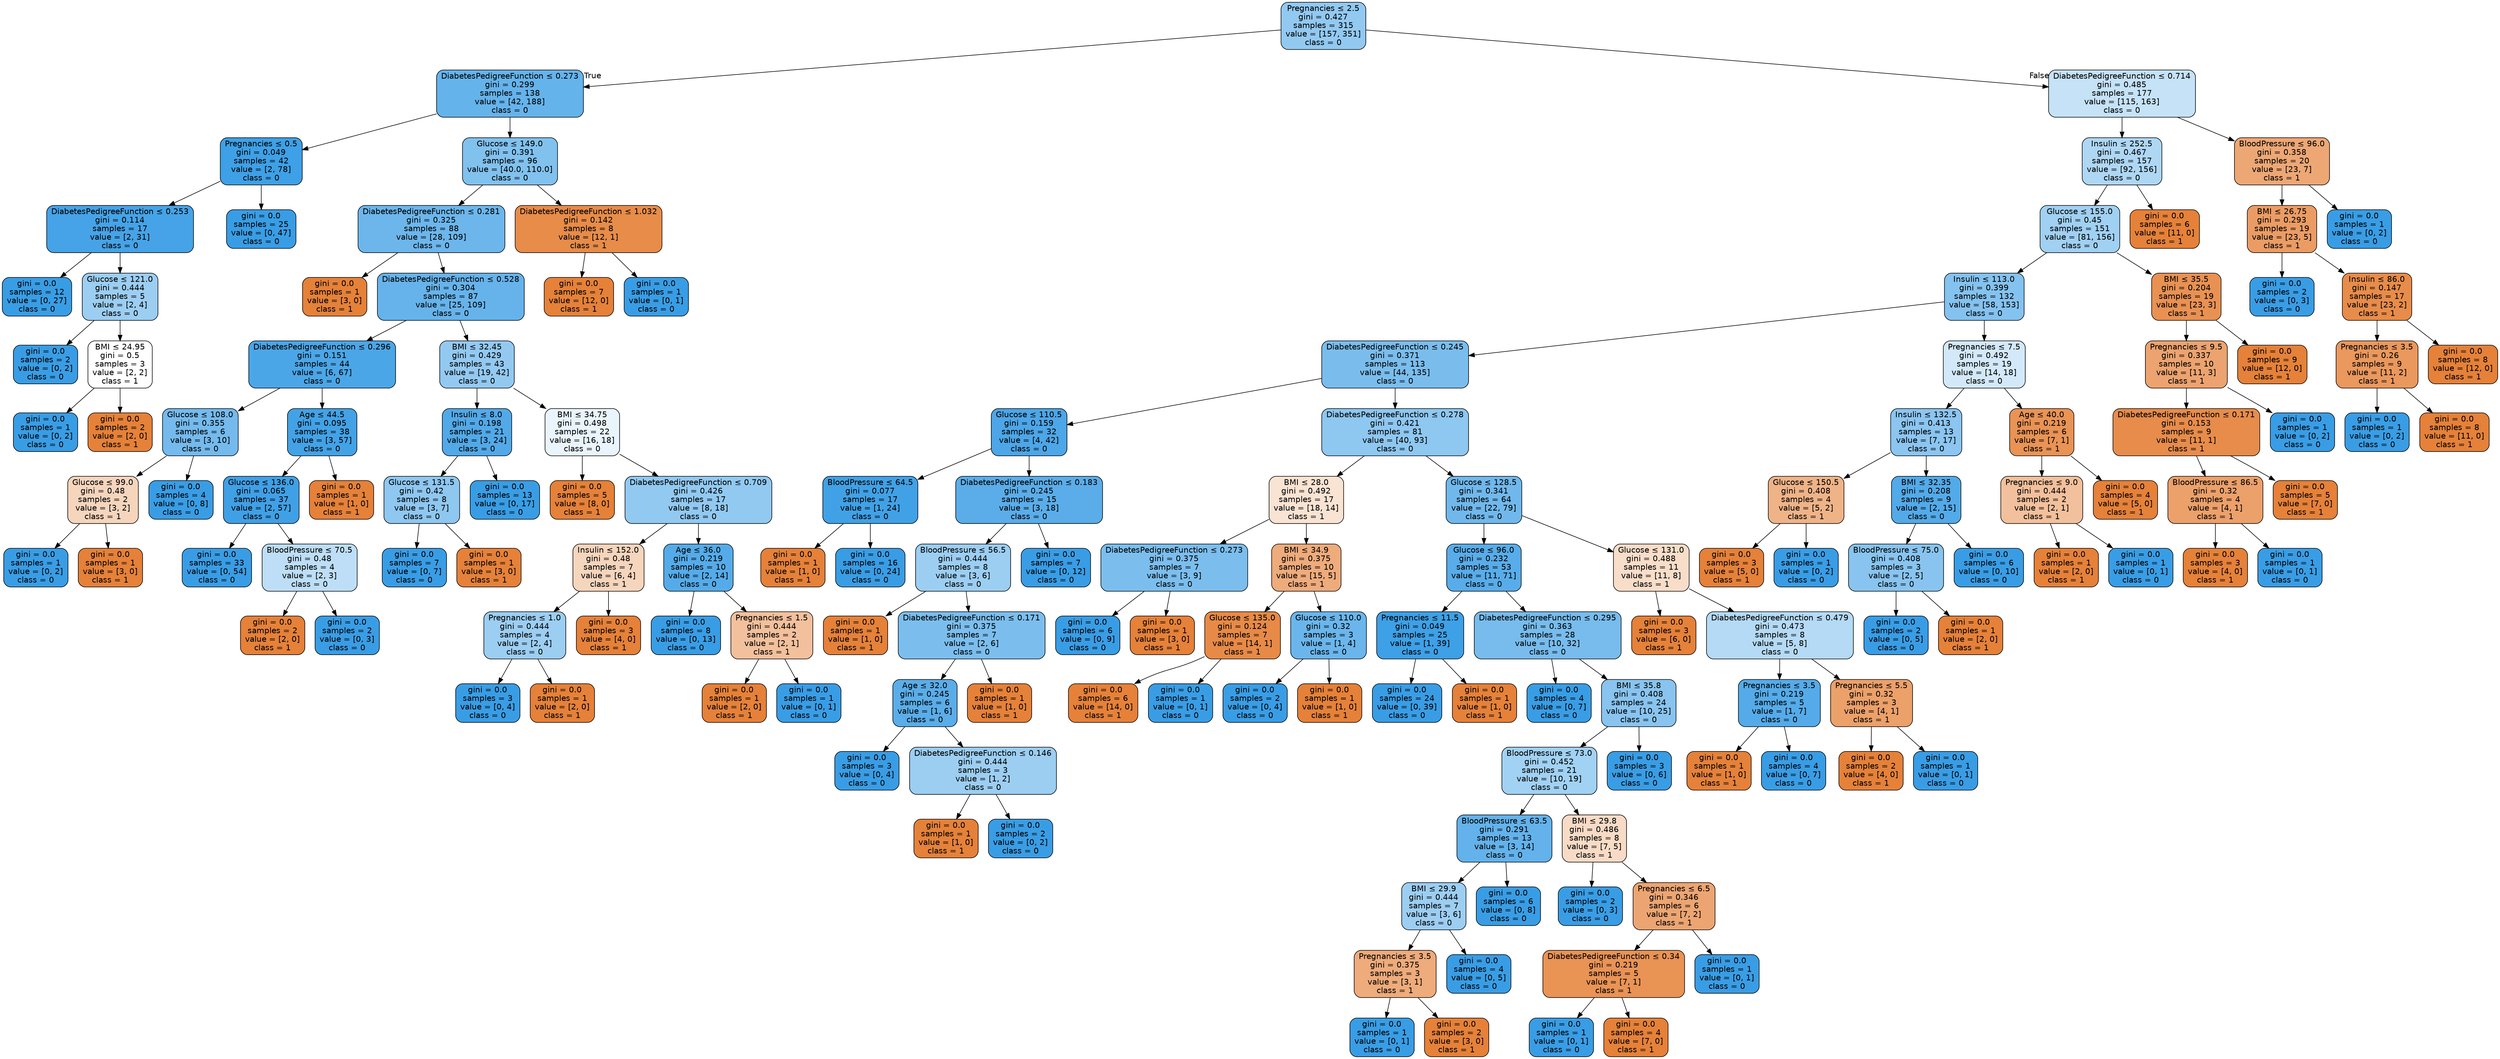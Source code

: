digraph Tree {
node [shape=box, style="filled, rounded", color="black", fontname="helvetica"] ;
edge [fontname="helvetica"] ;
0 [label=<Pregnancies &le; 2.5<br/>gini = 0.427<br/>samples = 315<br/>value = [157, 351]<br/>class = 0>, fillcolor="#92c9f1"] ;
1 [label=<DiabetesPedigreeFunction &le; 0.273<br/>gini = 0.299<br/>samples = 138<br/>value = [42, 188]<br/>class = 0>, fillcolor="#65b3eb"] ;
0 -> 1 [labeldistance=2.5, labelangle=45, headlabel="True"] ;
2 [label=<Pregnancies &le; 0.5<br/>gini = 0.049<br/>samples = 42<br/>value = [2, 78]<br/>class = 0>, fillcolor="#3ea0e6"] ;
1 -> 2 ;
3 [label=<DiabetesPedigreeFunction &le; 0.253<br/>gini = 0.114<br/>samples = 17<br/>value = [2, 31]<br/>class = 0>, fillcolor="#46a3e7"] ;
2 -> 3 ;
4 [label=<gini = 0.0<br/>samples = 12<br/>value = [0, 27]<br/>class = 0>, fillcolor="#399de5"] ;
3 -> 4 ;
5 [label=<Glucose &le; 121.0<br/>gini = 0.444<br/>samples = 5<br/>value = [2, 4]<br/>class = 0>, fillcolor="#9ccef2"] ;
3 -> 5 ;
6 [label=<gini = 0.0<br/>samples = 2<br/>value = [0, 2]<br/>class = 0>, fillcolor="#399de5"] ;
5 -> 6 ;
7 [label=<BMI &le; 24.95<br/>gini = 0.5<br/>samples = 3<br/>value = [2, 2]<br/>class = 1>, fillcolor="#ffffff"] ;
5 -> 7 ;
8 [label=<gini = 0.0<br/>samples = 1<br/>value = [0, 2]<br/>class = 0>, fillcolor="#399de5"] ;
7 -> 8 ;
9 [label=<gini = 0.0<br/>samples = 2<br/>value = [2, 0]<br/>class = 1>, fillcolor="#e58139"] ;
7 -> 9 ;
10 [label=<gini = 0.0<br/>samples = 25<br/>value = [0, 47]<br/>class = 0>, fillcolor="#399de5"] ;
2 -> 10 ;
11 [label=<Glucose &le; 149.0<br/>gini = 0.391<br/>samples = 96<br/>value = [40.0, 110.0]<br/>class = 0>, fillcolor="#81c1ee"] ;
1 -> 11 ;
12 [label=<DiabetesPedigreeFunction &le; 0.281<br/>gini = 0.325<br/>samples = 88<br/>value = [28, 109]<br/>class = 0>, fillcolor="#6cb6ec"] ;
11 -> 12 ;
13 [label=<gini = 0.0<br/>samples = 1<br/>value = [3, 0]<br/>class = 1>, fillcolor="#e58139"] ;
12 -> 13 ;
14 [label=<DiabetesPedigreeFunction &le; 0.528<br/>gini = 0.304<br/>samples = 87<br/>value = [25, 109]<br/>class = 0>, fillcolor="#66b3eb"] ;
12 -> 14 ;
15 [label=<DiabetesPedigreeFunction &le; 0.296<br/>gini = 0.151<br/>samples = 44<br/>value = [6, 67]<br/>class = 0>, fillcolor="#4ba6e7"] ;
14 -> 15 ;
16 [label=<Glucose &le; 108.0<br/>gini = 0.355<br/>samples = 6<br/>value = [3, 10]<br/>class = 0>, fillcolor="#74baed"] ;
15 -> 16 ;
17 [label=<Glucose &le; 99.0<br/>gini = 0.48<br/>samples = 2<br/>value = [3, 2]<br/>class = 1>, fillcolor="#f6d5bd"] ;
16 -> 17 ;
18 [label=<gini = 0.0<br/>samples = 1<br/>value = [0, 2]<br/>class = 0>, fillcolor="#399de5"] ;
17 -> 18 ;
19 [label=<gini = 0.0<br/>samples = 1<br/>value = [3, 0]<br/>class = 1>, fillcolor="#e58139"] ;
17 -> 19 ;
20 [label=<gini = 0.0<br/>samples = 4<br/>value = [0, 8]<br/>class = 0>, fillcolor="#399de5"] ;
16 -> 20 ;
21 [label=<Age &le; 44.5<br/>gini = 0.095<br/>samples = 38<br/>value = [3, 57]<br/>class = 0>, fillcolor="#43a2e6"] ;
15 -> 21 ;
22 [label=<Glucose &le; 136.0<br/>gini = 0.065<br/>samples = 37<br/>value = [2, 57]<br/>class = 0>, fillcolor="#40a0e6"] ;
21 -> 22 ;
23 [label=<gini = 0.0<br/>samples = 33<br/>value = [0, 54]<br/>class = 0>, fillcolor="#399de5"] ;
22 -> 23 ;
24 [label=<BloodPressure &le; 70.5<br/>gini = 0.48<br/>samples = 4<br/>value = [2, 3]<br/>class = 0>, fillcolor="#bddef6"] ;
22 -> 24 ;
25 [label=<gini = 0.0<br/>samples = 2<br/>value = [2, 0]<br/>class = 1>, fillcolor="#e58139"] ;
24 -> 25 ;
26 [label=<gini = 0.0<br/>samples = 2<br/>value = [0, 3]<br/>class = 0>, fillcolor="#399de5"] ;
24 -> 26 ;
27 [label=<gini = 0.0<br/>samples = 1<br/>value = [1, 0]<br/>class = 1>, fillcolor="#e58139"] ;
21 -> 27 ;
28 [label=<BMI &le; 32.45<br/>gini = 0.429<br/>samples = 43<br/>value = [19, 42]<br/>class = 0>, fillcolor="#93c9f1"] ;
14 -> 28 ;
29 [label=<Insulin &le; 8.0<br/>gini = 0.198<br/>samples = 21<br/>value = [3, 24]<br/>class = 0>, fillcolor="#52a9e8"] ;
28 -> 29 ;
30 [label=<Glucose &le; 131.5<br/>gini = 0.42<br/>samples = 8<br/>value = [3, 7]<br/>class = 0>, fillcolor="#8ec7f0"] ;
29 -> 30 ;
31 [label=<gini = 0.0<br/>samples = 7<br/>value = [0, 7]<br/>class = 0>, fillcolor="#399de5"] ;
30 -> 31 ;
32 [label=<gini = 0.0<br/>samples = 1<br/>value = [3, 0]<br/>class = 1>, fillcolor="#e58139"] ;
30 -> 32 ;
33 [label=<gini = 0.0<br/>samples = 13<br/>value = [0, 17]<br/>class = 0>, fillcolor="#399de5"] ;
29 -> 33 ;
34 [label=<BMI &le; 34.75<br/>gini = 0.498<br/>samples = 22<br/>value = [16, 18]<br/>class = 0>, fillcolor="#e9f4fc"] ;
28 -> 34 ;
35 [label=<gini = 0.0<br/>samples = 5<br/>value = [8, 0]<br/>class = 1>, fillcolor="#e58139"] ;
34 -> 35 ;
36 [label=<DiabetesPedigreeFunction &le; 0.709<br/>gini = 0.426<br/>samples = 17<br/>value = [8, 18]<br/>class = 0>, fillcolor="#91c9f1"] ;
34 -> 36 ;
37 [label=<Insulin &le; 152.0<br/>gini = 0.48<br/>samples = 7<br/>value = [6, 4]<br/>class = 1>, fillcolor="#f6d5bd"] ;
36 -> 37 ;
38 [label=<Pregnancies &le; 1.0<br/>gini = 0.444<br/>samples = 4<br/>value = [2, 4]<br/>class = 0>, fillcolor="#9ccef2"] ;
37 -> 38 ;
39 [label=<gini = 0.0<br/>samples = 3<br/>value = [0, 4]<br/>class = 0>, fillcolor="#399de5"] ;
38 -> 39 ;
40 [label=<gini = 0.0<br/>samples = 1<br/>value = [2, 0]<br/>class = 1>, fillcolor="#e58139"] ;
38 -> 40 ;
41 [label=<gini = 0.0<br/>samples = 3<br/>value = [4, 0]<br/>class = 1>, fillcolor="#e58139"] ;
37 -> 41 ;
42 [label=<Age &le; 36.0<br/>gini = 0.219<br/>samples = 10<br/>value = [2, 14]<br/>class = 0>, fillcolor="#55abe9"] ;
36 -> 42 ;
43 [label=<gini = 0.0<br/>samples = 8<br/>value = [0, 13]<br/>class = 0>, fillcolor="#399de5"] ;
42 -> 43 ;
44 [label=<Pregnancies &le; 1.5<br/>gini = 0.444<br/>samples = 2<br/>value = [2, 1]<br/>class = 1>, fillcolor="#f2c09c"] ;
42 -> 44 ;
45 [label=<gini = 0.0<br/>samples = 1<br/>value = [2, 0]<br/>class = 1>, fillcolor="#e58139"] ;
44 -> 45 ;
46 [label=<gini = 0.0<br/>samples = 1<br/>value = [0, 1]<br/>class = 0>, fillcolor="#399de5"] ;
44 -> 46 ;
47 [label=<DiabetesPedigreeFunction &le; 1.032<br/>gini = 0.142<br/>samples = 8<br/>value = [12, 1]<br/>class = 1>, fillcolor="#e78c49"] ;
11 -> 47 ;
48 [label=<gini = 0.0<br/>samples = 7<br/>value = [12, 0]<br/>class = 1>, fillcolor="#e58139"] ;
47 -> 48 ;
49 [label=<gini = 0.0<br/>samples = 1<br/>value = [0, 1]<br/>class = 0>, fillcolor="#399de5"] ;
47 -> 49 ;
50 [label=<DiabetesPedigreeFunction &le; 0.714<br/>gini = 0.485<br/>samples = 177<br/>value = [115, 163]<br/>class = 0>, fillcolor="#c5e2f7"] ;
0 -> 50 [labeldistance=2.5, labelangle=-45, headlabel="False"] ;
51 [label=<Insulin &le; 252.5<br/>gini = 0.467<br/>samples = 157<br/>value = [92, 156]<br/>class = 0>, fillcolor="#aed7f4"] ;
50 -> 51 ;
52 [label=<Glucose &le; 155.0<br/>gini = 0.45<br/>samples = 151<br/>value = [81, 156]<br/>class = 0>, fillcolor="#a0d0f2"] ;
51 -> 52 ;
53 [label=<Insulin &le; 113.0<br/>gini = 0.399<br/>samples = 132<br/>value = [58, 153]<br/>class = 0>, fillcolor="#84c2ef"] ;
52 -> 53 ;
54 [label=<DiabetesPedigreeFunction &le; 0.245<br/>gini = 0.371<br/>samples = 113<br/>value = [44, 135]<br/>class = 0>, fillcolor="#7abded"] ;
53 -> 54 ;
55 [label=<Glucose &le; 110.5<br/>gini = 0.159<br/>samples = 32<br/>value = [4, 42]<br/>class = 0>, fillcolor="#4ca6e7"] ;
54 -> 55 ;
56 [label=<BloodPressure &le; 64.5<br/>gini = 0.077<br/>samples = 17<br/>value = [1, 24]<br/>class = 0>, fillcolor="#41a1e6"] ;
55 -> 56 ;
57 [label=<gini = 0.0<br/>samples = 1<br/>value = [1, 0]<br/>class = 1>, fillcolor="#e58139"] ;
56 -> 57 ;
58 [label=<gini = 0.0<br/>samples = 16<br/>value = [0, 24]<br/>class = 0>, fillcolor="#399de5"] ;
56 -> 58 ;
59 [label=<DiabetesPedigreeFunction &le; 0.183<br/>gini = 0.245<br/>samples = 15<br/>value = [3, 18]<br/>class = 0>, fillcolor="#5aade9"] ;
55 -> 59 ;
60 [label=<BloodPressure &le; 56.5<br/>gini = 0.444<br/>samples = 8<br/>value = [3, 6]<br/>class = 0>, fillcolor="#9ccef2"] ;
59 -> 60 ;
61 [label=<gini = 0.0<br/>samples = 1<br/>value = [1, 0]<br/>class = 1>, fillcolor="#e58139"] ;
60 -> 61 ;
62 [label=<DiabetesPedigreeFunction &le; 0.171<br/>gini = 0.375<br/>samples = 7<br/>value = [2, 6]<br/>class = 0>, fillcolor="#7bbeee"] ;
60 -> 62 ;
63 [label=<Age &le; 32.0<br/>gini = 0.245<br/>samples = 6<br/>value = [1, 6]<br/>class = 0>, fillcolor="#5aade9"] ;
62 -> 63 ;
64 [label=<gini = 0.0<br/>samples = 3<br/>value = [0, 4]<br/>class = 0>, fillcolor="#399de5"] ;
63 -> 64 ;
65 [label=<DiabetesPedigreeFunction &le; 0.146<br/>gini = 0.444<br/>samples = 3<br/>value = [1, 2]<br/>class = 0>, fillcolor="#9ccef2"] ;
63 -> 65 ;
66 [label=<gini = 0.0<br/>samples = 1<br/>value = [1, 0]<br/>class = 1>, fillcolor="#e58139"] ;
65 -> 66 ;
67 [label=<gini = 0.0<br/>samples = 2<br/>value = [0, 2]<br/>class = 0>, fillcolor="#399de5"] ;
65 -> 67 ;
68 [label=<gini = 0.0<br/>samples = 1<br/>value = [1, 0]<br/>class = 1>, fillcolor="#e58139"] ;
62 -> 68 ;
69 [label=<gini = 0.0<br/>samples = 7<br/>value = [0, 12]<br/>class = 0>, fillcolor="#399de5"] ;
59 -> 69 ;
70 [label=<DiabetesPedigreeFunction &le; 0.278<br/>gini = 0.421<br/>samples = 81<br/>value = [40, 93]<br/>class = 0>, fillcolor="#8ec7f0"] ;
54 -> 70 ;
71 [label=<BMI &le; 28.0<br/>gini = 0.492<br/>samples = 17<br/>value = [18, 14]<br/>class = 1>, fillcolor="#f9e3d3"] ;
70 -> 71 ;
72 [label=<DiabetesPedigreeFunction &le; 0.273<br/>gini = 0.375<br/>samples = 7<br/>value = [3, 9]<br/>class = 0>, fillcolor="#7bbeee"] ;
71 -> 72 ;
73 [label=<gini = 0.0<br/>samples = 6<br/>value = [0, 9]<br/>class = 0>, fillcolor="#399de5"] ;
72 -> 73 ;
74 [label=<gini = 0.0<br/>samples = 1<br/>value = [3, 0]<br/>class = 1>, fillcolor="#e58139"] ;
72 -> 74 ;
75 [label=<BMI &le; 34.9<br/>gini = 0.375<br/>samples = 10<br/>value = [15, 5]<br/>class = 1>, fillcolor="#eeab7b"] ;
71 -> 75 ;
76 [label=<Glucose &le; 135.0<br/>gini = 0.124<br/>samples = 7<br/>value = [14, 1]<br/>class = 1>, fillcolor="#e78a47"] ;
75 -> 76 ;
77 [label=<gini = 0.0<br/>samples = 6<br/>value = [14, 0]<br/>class = 1>, fillcolor="#e58139"] ;
76 -> 77 ;
78 [label=<gini = 0.0<br/>samples = 1<br/>value = [0, 1]<br/>class = 0>, fillcolor="#399de5"] ;
76 -> 78 ;
79 [label=<Glucose &le; 110.0<br/>gini = 0.32<br/>samples = 3<br/>value = [1, 4]<br/>class = 0>, fillcolor="#6ab6ec"] ;
75 -> 79 ;
80 [label=<gini = 0.0<br/>samples = 2<br/>value = [0, 4]<br/>class = 0>, fillcolor="#399de5"] ;
79 -> 80 ;
81 [label=<gini = 0.0<br/>samples = 1<br/>value = [1, 0]<br/>class = 1>, fillcolor="#e58139"] ;
79 -> 81 ;
82 [label=<Glucose &le; 128.5<br/>gini = 0.341<br/>samples = 64<br/>value = [22, 79]<br/>class = 0>, fillcolor="#70b8ec"] ;
70 -> 82 ;
83 [label=<Glucose &le; 96.0<br/>gini = 0.232<br/>samples = 53<br/>value = [11, 71]<br/>class = 0>, fillcolor="#58ace9"] ;
82 -> 83 ;
84 [label=<Pregnancies &le; 11.5<br/>gini = 0.049<br/>samples = 25<br/>value = [1, 39]<br/>class = 0>, fillcolor="#3ea0e6"] ;
83 -> 84 ;
85 [label=<gini = 0.0<br/>samples = 24<br/>value = [0, 39]<br/>class = 0>, fillcolor="#399de5"] ;
84 -> 85 ;
86 [label=<gini = 0.0<br/>samples = 1<br/>value = [1, 0]<br/>class = 1>, fillcolor="#e58139"] ;
84 -> 86 ;
87 [label=<DiabetesPedigreeFunction &le; 0.295<br/>gini = 0.363<br/>samples = 28<br/>value = [10, 32]<br/>class = 0>, fillcolor="#77bced"] ;
83 -> 87 ;
88 [label=<gini = 0.0<br/>samples = 4<br/>value = [0, 7]<br/>class = 0>, fillcolor="#399de5"] ;
87 -> 88 ;
89 [label=<BMI &le; 35.8<br/>gini = 0.408<br/>samples = 24<br/>value = [10, 25]<br/>class = 0>, fillcolor="#88c4ef"] ;
87 -> 89 ;
90 [label=<BloodPressure &le; 73.0<br/>gini = 0.452<br/>samples = 21<br/>value = [10, 19]<br/>class = 0>, fillcolor="#a1d1f3"] ;
89 -> 90 ;
91 [label=<BloodPressure &le; 63.5<br/>gini = 0.291<br/>samples = 13<br/>value = [3, 14]<br/>class = 0>, fillcolor="#63b2eb"] ;
90 -> 91 ;
92 [label=<BMI &le; 29.9<br/>gini = 0.444<br/>samples = 7<br/>value = [3, 6]<br/>class = 0>, fillcolor="#9ccef2"] ;
91 -> 92 ;
93 [label=<Pregnancies &le; 3.5<br/>gini = 0.375<br/>samples = 3<br/>value = [3, 1]<br/>class = 1>, fillcolor="#eeab7b"] ;
92 -> 93 ;
94 [label=<gini = 0.0<br/>samples = 1<br/>value = [0, 1]<br/>class = 0>, fillcolor="#399de5"] ;
93 -> 94 ;
95 [label=<gini = 0.0<br/>samples = 2<br/>value = [3, 0]<br/>class = 1>, fillcolor="#e58139"] ;
93 -> 95 ;
96 [label=<gini = 0.0<br/>samples = 4<br/>value = [0, 5]<br/>class = 0>, fillcolor="#399de5"] ;
92 -> 96 ;
97 [label=<gini = 0.0<br/>samples = 6<br/>value = [0, 8]<br/>class = 0>, fillcolor="#399de5"] ;
91 -> 97 ;
98 [label=<BMI &le; 29.8<br/>gini = 0.486<br/>samples = 8<br/>value = [7, 5]<br/>class = 1>, fillcolor="#f8dbc6"] ;
90 -> 98 ;
99 [label=<gini = 0.0<br/>samples = 2<br/>value = [0, 3]<br/>class = 0>, fillcolor="#399de5"] ;
98 -> 99 ;
100 [label=<Pregnancies &le; 6.5<br/>gini = 0.346<br/>samples = 6<br/>value = [7, 2]<br/>class = 1>, fillcolor="#eca572"] ;
98 -> 100 ;
101 [label=<DiabetesPedigreeFunction &le; 0.34<br/>gini = 0.219<br/>samples = 5<br/>value = [7, 1]<br/>class = 1>, fillcolor="#e99355"] ;
100 -> 101 ;
102 [label=<gini = 0.0<br/>samples = 1<br/>value = [0, 1]<br/>class = 0>, fillcolor="#399de5"] ;
101 -> 102 ;
103 [label=<gini = 0.0<br/>samples = 4<br/>value = [7, 0]<br/>class = 1>, fillcolor="#e58139"] ;
101 -> 103 ;
104 [label=<gini = 0.0<br/>samples = 1<br/>value = [0, 1]<br/>class = 0>, fillcolor="#399de5"] ;
100 -> 104 ;
105 [label=<gini = 0.0<br/>samples = 3<br/>value = [0, 6]<br/>class = 0>, fillcolor="#399de5"] ;
89 -> 105 ;
106 [label=<Glucose &le; 131.0<br/>gini = 0.488<br/>samples = 11<br/>value = [11, 8]<br/>class = 1>, fillcolor="#f8ddc9"] ;
82 -> 106 ;
107 [label=<gini = 0.0<br/>samples = 3<br/>value = [6, 0]<br/>class = 1>, fillcolor="#e58139"] ;
106 -> 107 ;
108 [label=<DiabetesPedigreeFunction &le; 0.479<br/>gini = 0.473<br/>samples = 8<br/>value = [5, 8]<br/>class = 0>, fillcolor="#b5daf5"] ;
106 -> 108 ;
109 [label=<Pregnancies &le; 3.5<br/>gini = 0.219<br/>samples = 5<br/>value = [1, 7]<br/>class = 0>, fillcolor="#55abe9"] ;
108 -> 109 ;
110 [label=<gini = 0.0<br/>samples = 1<br/>value = [1, 0]<br/>class = 1>, fillcolor="#e58139"] ;
109 -> 110 ;
111 [label=<gini = 0.0<br/>samples = 4<br/>value = [0, 7]<br/>class = 0>, fillcolor="#399de5"] ;
109 -> 111 ;
112 [label=<Pregnancies &le; 5.5<br/>gini = 0.32<br/>samples = 3<br/>value = [4, 1]<br/>class = 1>, fillcolor="#eca06a"] ;
108 -> 112 ;
113 [label=<gini = 0.0<br/>samples = 2<br/>value = [4, 0]<br/>class = 1>, fillcolor="#e58139"] ;
112 -> 113 ;
114 [label=<gini = 0.0<br/>samples = 1<br/>value = [0, 1]<br/>class = 0>, fillcolor="#399de5"] ;
112 -> 114 ;
115 [label=<Pregnancies &le; 7.5<br/>gini = 0.492<br/>samples = 19<br/>value = [14, 18]<br/>class = 0>, fillcolor="#d3e9f9"] ;
53 -> 115 ;
116 [label=<Insulin &le; 132.5<br/>gini = 0.413<br/>samples = 13<br/>value = [7, 17]<br/>class = 0>, fillcolor="#8bc5f0"] ;
115 -> 116 ;
117 [label=<Glucose &le; 150.5<br/>gini = 0.408<br/>samples = 4<br/>value = [5, 2]<br/>class = 1>, fillcolor="#efb388"] ;
116 -> 117 ;
118 [label=<gini = 0.0<br/>samples = 3<br/>value = [5, 0]<br/>class = 1>, fillcolor="#e58139"] ;
117 -> 118 ;
119 [label=<gini = 0.0<br/>samples = 1<br/>value = [0, 2]<br/>class = 0>, fillcolor="#399de5"] ;
117 -> 119 ;
120 [label=<BMI &le; 32.35<br/>gini = 0.208<br/>samples = 9<br/>value = [2, 15]<br/>class = 0>, fillcolor="#53aae8"] ;
116 -> 120 ;
121 [label=<BloodPressure &le; 75.0<br/>gini = 0.408<br/>samples = 3<br/>value = [2, 5]<br/>class = 0>, fillcolor="#88c4ef"] ;
120 -> 121 ;
122 [label=<gini = 0.0<br/>samples = 2<br/>value = [0, 5]<br/>class = 0>, fillcolor="#399de5"] ;
121 -> 122 ;
123 [label=<gini = 0.0<br/>samples = 1<br/>value = [2, 0]<br/>class = 1>, fillcolor="#e58139"] ;
121 -> 123 ;
124 [label=<gini = 0.0<br/>samples = 6<br/>value = [0, 10]<br/>class = 0>, fillcolor="#399de5"] ;
120 -> 124 ;
125 [label=<Age &le; 40.0<br/>gini = 0.219<br/>samples = 6<br/>value = [7, 1]<br/>class = 1>, fillcolor="#e99355"] ;
115 -> 125 ;
126 [label=<Pregnancies &le; 9.0<br/>gini = 0.444<br/>samples = 2<br/>value = [2, 1]<br/>class = 1>, fillcolor="#f2c09c"] ;
125 -> 126 ;
127 [label=<gini = 0.0<br/>samples = 1<br/>value = [2, 0]<br/>class = 1>, fillcolor="#e58139"] ;
126 -> 127 ;
128 [label=<gini = 0.0<br/>samples = 1<br/>value = [0, 1]<br/>class = 0>, fillcolor="#399de5"] ;
126 -> 128 ;
129 [label=<gini = 0.0<br/>samples = 4<br/>value = [5, 0]<br/>class = 1>, fillcolor="#e58139"] ;
125 -> 129 ;
130 [label=<BMI &le; 35.5<br/>gini = 0.204<br/>samples = 19<br/>value = [23, 3]<br/>class = 1>, fillcolor="#e89153"] ;
52 -> 130 ;
131 [label=<Pregnancies &le; 9.5<br/>gini = 0.337<br/>samples = 10<br/>value = [11, 3]<br/>class = 1>, fillcolor="#eca36f"] ;
130 -> 131 ;
132 [label=<DiabetesPedigreeFunction &le; 0.171<br/>gini = 0.153<br/>samples = 9<br/>value = [11, 1]<br/>class = 1>, fillcolor="#e78c4b"] ;
131 -> 132 ;
133 [label=<BloodPressure &le; 86.5<br/>gini = 0.32<br/>samples = 4<br/>value = [4, 1]<br/>class = 1>, fillcolor="#eca06a"] ;
132 -> 133 ;
134 [label=<gini = 0.0<br/>samples = 3<br/>value = [4, 0]<br/>class = 1>, fillcolor="#e58139"] ;
133 -> 134 ;
135 [label=<gini = 0.0<br/>samples = 1<br/>value = [0, 1]<br/>class = 0>, fillcolor="#399de5"] ;
133 -> 135 ;
136 [label=<gini = 0.0<br/>samples = 5<br/>value = [7, 0]<br/>class = 1>, fillcolor="#e58139"] ;
132 -> 136 ;
137 [label=<gini = 0.0<br/>samples = 1<br/>value = [0, 2]<br/>class = 0>, fillcolor="#399de5"] ;
131 -> 137 ;
138 [label=<gini = 0.0<br/>samples = 9<br/>value = [12, 0]<br/>class = 1>, fillcolor="#e58139"] ;
130 -> 138 ;
139 [label=<gini = 0.0<br/>samples = 6<br/>value = [11, 0]<br/>class = 1>, fillcolor="#e58139"] ;
51 -> 139 ;
140 [label=<BloodPressure &le; 96.0<br/>gini = 0.358<br/>samples = 20<br/>value = [23, 7]<br/>class = 1>, fillcolor="#eda775"] ;
50 -> 140 ;
141 [label=<BMI &le; 26.75<br/>gini = 0.293<br/>samples = 19<br/>value = [23, 5]<br/>class = 1>, fillcolor="#eb9c64"] ;
140 -> 141 ;
142 [label=<gini = 0.0<br/>samples = 2<br/>value = [0, 3]<br/>class = 0>, fillcolor="#399de5"] ;
141 -> 142 ;
143 [label=<Insulin &le; 86.0<br/>gini = 0.147<br/>samples = 17<br/>value = [23, 2]<br/>class = 1>, fillcolor="#e78c4a"] ;
141 -> 143 ;
144 [label=<Pregnancies &le; 3.5<br/>gini = 0.26<br/>samples = 9<br/>value = [11, 2]<br/>class = 1>, fillcolor="#ea985d"] ;
143 -> 144 ;
145 [label=<gini = 0.0<br/>samples = 1<br/>value = [0, 2]<br/>class = 0>, fillcolor="#399de5"] ;
144 -> 145 ;
146 [label=<gini = 0.0<br/>samples = 8<br/>value = [11, 0]<br/>class = 1>, fillcolor="#e58139"] ;
144 -> 146 ;
147 [label=<gini = 0.0<br/>samples = 8<br/>value = [12, 0]<br/>class = 1>, fillcolor="#e58139"] ;
143 -> 147 ;
148 [label=<gini = 0.0<br/>samples = 1<br/>value = [0, 2]<br/>class = 0>, fillcolor="#399de5"] ;
140 -> 148 ;
}